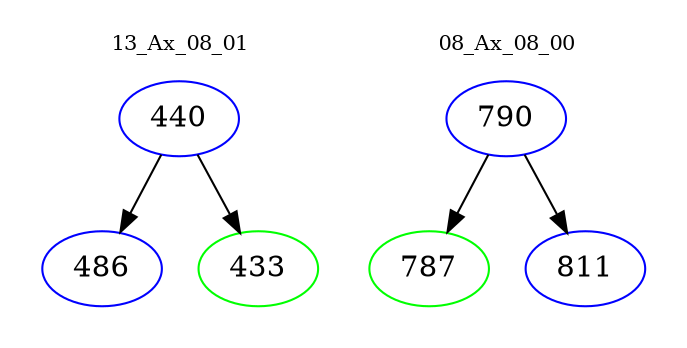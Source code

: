 digraph{
subgraph cluster_0 {
color = white
label = "13_Ax_08_01";
fontsize=10;
T0_440 [label="440", color="blue"]
T0_440 -> T0_486 [color="black"]
T0_486 [label="486", color="blue"]
T0_440 -> T0_433 [color="black"]
T0_433 [label="433", color="green"]
}
subgraph cluster_1 {
color = white
label = "08_Ax_08_00";
fontsize=10;
T1_790 [label="790", color="blue"]
T1_790 -> T1_787 [color="black"]
T1_787 [label="787", color="green"]
T1_790 -> T1_811 [color="black"]
T1_811 [label="811", color="blue"]
}
}
